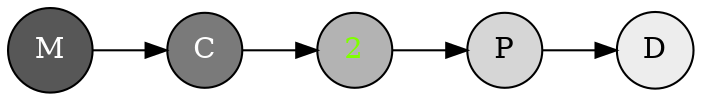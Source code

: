 digraph mc2pd_logo {
        rankdir=LR;
        node [shape = circle];

        M -> C
        C -> 2
        2 -> P
        P -> D

        "M" [shape=circle, style=filled, fillcolor=gray34, fontcolor=white]
        "C" [shape=circle, style=filled, fillcolor=gray48, fontcolor=white]
        "2" [shape=circle, style=filled, fillcolor=gray70, fontcolor=chartreuse]
        "P" [shape=circle, style=filled, fillcolor=gray84]
        "D" [shape=circle, style=filled, fillcolor=gray93]

}
